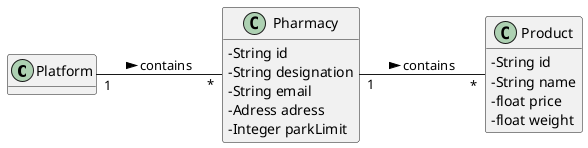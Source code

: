 @startuml
skinparam classAttributeIconSize 0
hide methods
left to right direction


class Platform{
}

class Pharmacy {
  -String id
  -String designation
  -String email
  -Adress adress
  -Integer parkLimit
}

class Product {
  -String id
  -String name
  -float price
  -float weight

}

Platform"1" -- "*"Pharmacy : contains >
Pharmacy"1" -- "*"Product : contains >

@enduml
